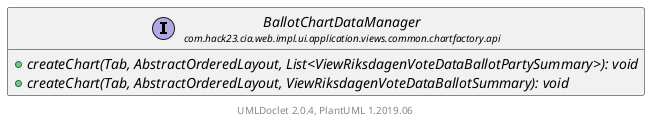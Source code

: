 @startuml
    set namespaceSeparator none
    hide empty fields
    hide empty methods

    interface "<size:14>BallotChartDataManager\n<size:10>com.hack23.cia.web.impl.ui.application.views.common.chartfactory.api" as com.hack23.cia.web.impl.ui.application.views.common.chartfactory.api.BallotChartDataManager [[BallotChartDataManager.html]] {
        {abstract} +createChart(Tab, AbstractOrderedLayout, List<ViewRiksdagenVoteDataBallotPartySummary>): void
        {abstract} +createChart(Tab, AbstractOrderedLayout, ViewRiksdagenVoteDataBallotSummary): void
    }

    center footer UMLDoclet 2.0.4, PlantUML 1.2019.06
@enduml
